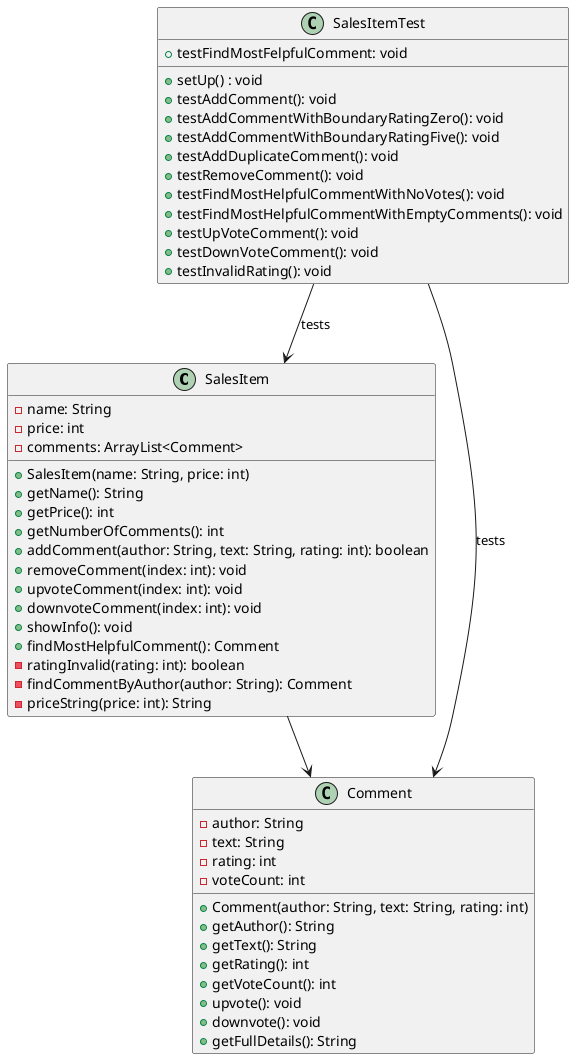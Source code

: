 @startuml SalesItem

class SalesItem {
  - name: String
  - price: int
  - comments: ArrayList<Comment>

  + SalesItem(name: String, price: int)
  + getName(): String
  + getPrice(): int
  + getNumberOfComments(): int
  + addComment(author: String, text: String, rating: int): boolean
  + removeComment(index: int): void
  + upvoteComment(index: int): void
  + downvoteComment(index: int): void
  + showInfo(): void
  + findMostHelpfulComment(): Comment
  - ratingInvalid(rating: int): boolean
  - findCommentByAuthor(author: String): Comment
  - priceString(price: int): String
}

class Comment {
  - author: String
  - text: String
  - rating: int
  - voteCount: int

  + Comment(author: String, text: String, rating: int)
  + getAuthor(): String
  + getText(): String
  + getRating(): int
  + getVoteCount(): int
  + upvote(): void
  + downvote(): void
  + getFullDetails(): String
}

class SalesItemTest {
  + setUp() : void
  + testAddComment(): void
  + testAddCommentWithBoundaryRatingZero(): void
  + testAddCommentWithBoundaryRatingFive(): void 
  + testAddDuplicateComment(): void
  + testRemoveComment(): void
  + testFindMostFelpfulComment: void
  + testFindMostHelpfulCommentWithNoVotes(): void
  + testFindMostHelpfulCommentWithEmptyComments(): void
  + testUpVoteComment(): void 
  + testDownVoteComment(): void
  + testInvalidRating(): void
}

SalesItem --> Comment
SalesItemTest --> SalesItem : tests
SalesItemTest --> Comment : tests

@enduml
